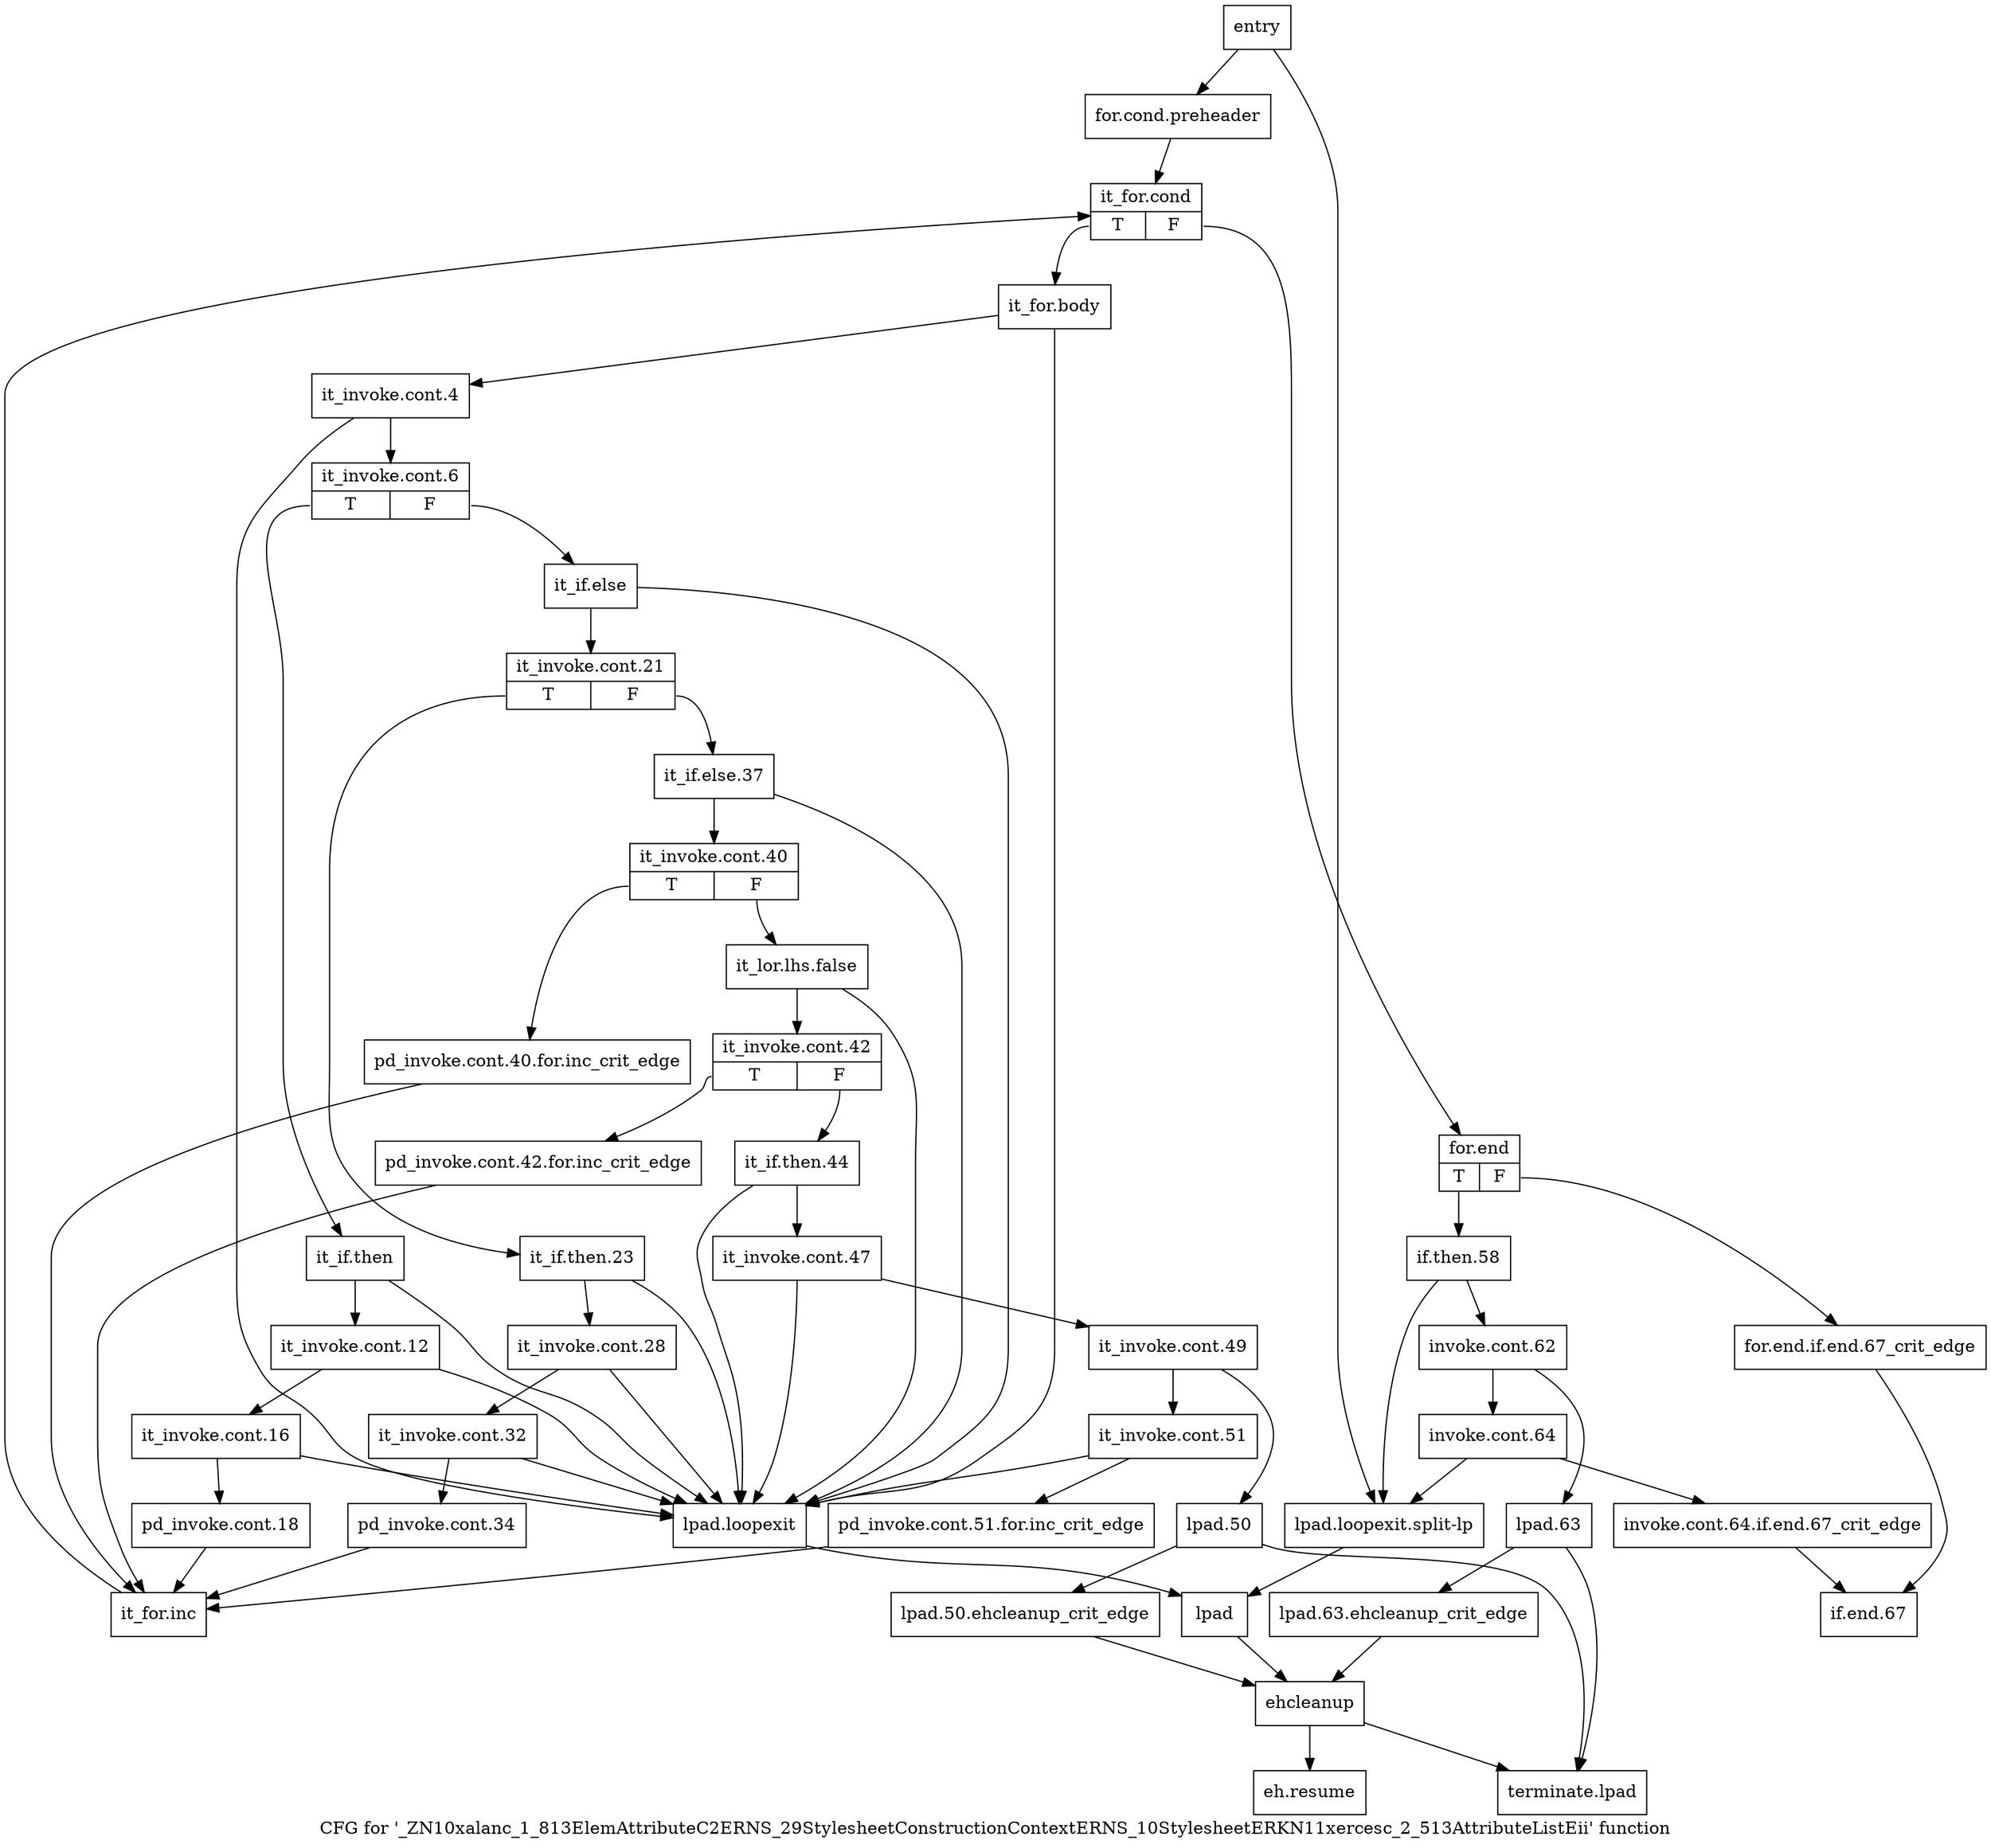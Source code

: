 digraph "CFG for '_ZN10xalanc_1_813ElemAttributeC2ERNS_29StylesheetConstructionContextERNS_10StylesheetERKN11xercesc_2_513AttributeListEii' function" {
	label="CFG for '_ZN10xalanc_1_813ElemAttributeC2ERNS_29StylesheetConstructionContextERNS_10StylesheetERKN11xercesc_2_513AttributeListEii' function";

	Node0x7085d70 [shape=record,label="{entry}"];
	Node0x7085d70 -> Node0x7085dc0;
	Node0x7085d70 -> Node0x70860e0;
	Node0x7085dc0 [shape=record,label="{for.cond.preheader}"];
	Node0x7085dc0 -> Node0x7085e10;
	Node0x7085e10 [shape=record,label="{it_for.cond|{<s0>T|<s1>F}}"];
	Node0x7085e10:s0 -> Node0x7085e60;
	Node0x7085e10:s1 -> Node0x70867c0;
	Node0x7085e60 [shape=record,label="{it_for.body}"];
	Node0x7085e60 -> Node0x7085eb0;
	Node0x7085e60 -> Node0x7086090;
	Node0x7085eb0 [shape=record,label="{it_invoke.cont.4}"];
	Node0x7085eb0 -> Node0x7085f00;
	Node0x7085eb0 -> Node0x7086090;
	Node0x7085f00 [shape=record,label="{it_invoke.cont.6|{<s0>T|<s1>F}}"];
	Node0x7085f00:s0 -> Node0x7085f50;
	Node0x7085f00:s1 -> Node0x7086180;
	Node0x7085f50 [shape=record,label="{it_if.then}"];
	Node0x7085f50 -> Node0x7085fa0;
	Node0x7085f50 -> Node0x7086090;
	Node0x7085fa0 [shape=record,label="{it_invoke.cont.12}"];
	Node0x7085fa0 -> Node0x7085ff0;
	Node0x7085fa0 -> Node0x7086090;
	Node0x7085ff0 [shape=record,label="{it_invoke.cont.16}"];
	Node0x7085ff0 -> Node0x7086040;
	Node0x7085ff0 -> Node0x7086090;
	Node0x7086040 [shape=record,label="{pd_invoke.cont.18}"];
	Node0x7086040 -> Node0x7086770;
	Node0x7086090 [shape=record,label="{lpad.loopexit}"];
	Node0x7086090 -> Node0x7086130;
	Node0x70860e0 [shape=record,label="{lpad.loopexit.split-lp}"];
	Node0x70860e0 -> Node0x7086130;
	Node0x7086130 [shape=record,label="{lpad}"];
	Node0x7086130 -> Node0x7086a90;
	Node0x7086180 [shape=record,label="{it_if.else}"];
	Node0x7086180 -> Node0x70861d0;
	Node0x7086180 -> Node0x7086090;
	Node0x70861d0 [shape=record,label="{it_invoke.cont.21|{<s0>T|<s1>F}}"];
	Node0x70861d0:s0 -> Node0x7086220;
	Node0x70861d0:s1 -> Node0x7086360;
	Node0x7086220 [shape=record,label="{it_if.then.23}"];
	Node0x7086220 -> Node0x7086270;
	Node0x7086220 -> Node0x7086090;
	Node0x7086270 [shape=record,label="{it_invoke.cont.28}"];
	Node0x7086270 -> Node0x70862c0;
	Node0x7086270 -> Node0x7086090;
	Node0x70862c0 [shape=record,label="{it_invoke.cont.32}"];
	Node0x70862c0 -> Node0x7086310;
	Node0x70862c0 -> Node0x7086090;
	Node0x7086310 [shape=record,label="{pd_invoke.cont.34}"];
	Node0x7086310 -> Node0x7086770;
	Node0x7086360 [shape=record,label="{it_if.else.37}"];
	Node0x7086360 -> Node0x70863b0;
	Node0x7086360 -> Node0x7086090;
	Node0x70863b0 [shape=record,label="{it_invoke.cont.40|{<s0>T|<s1>F}}"];
	Node0x70863b0:s0 -> Node0x7086400;
	Node0x70863b0:s1 -> Node0x7086450;
	Node0x7086400 [shape=record,label="{pd_invoke.cont.40.for.inc_crit_edge}"];
	Node0x7086400 -> Node0x7086770;
	Node0x7086450 [shape=record,label="{it_lor.lhs.false}"];
	Node0x7086450 -> Node0x70864a0;
	Node0x7086450 -> Node0x7086090;
	Node0x70864a0 [shape=record,label="{it_invoke.cont.42|{<s0>T|<s1>F}}"];
	Node0x70864a0:s0 -> Node0x70864f0;
	Node0x70864a0:s1 -> Node0x7086540;
	Node0x70864f0 [shape=record,label="{pd_invoke.cont.42.for.inc_crit_edge}"];
	Node0x70864f0 -> Node0x7086770;
	Node0x7086540 [shape=record,label="{it_if.then.44}"];
	Node0x7086540 -> Node0x7086590;
	Node0x7086540 -> Node0x7086090;
	Node0x7086590 [shape=record,label="{it_invoke.cont.47}"];
	Node0x7086590 -> Node0x70865e0;
	Node0x7086590 -> Node0x7086090;
	Node0x70865e0 [shape=record,label="{it_invoke.cont.49}"];
	Node0x70865e0 -> Node0x7086630;
	Node0x70865e0 -> Node0x70866d0;
	Node0x7086630 [shape=record,label="{it_invoke.cont.51}"];
	Node0x7086630 -> Node0x7086680;
	Node0x7086630 -> Node0x7086090;
	Node0x7086680 [shape=record,label="{pd_invoke.cont.51.for.inc_crit_edge}"];
	Node0x7086680 -> Node0x7086770;
	Node0x70866d0 [shape=record,label="{lpad.50}"];
	Node0x70866d0 -> Node0x7086720;
	Node0x70866d0 -> Node0x7086b30;
	Node0x7086720 [shape=record,label="{lpad.50.ehcleanup_crit_edge}"];
	Node0x7086720 -> Node0x7086a90;
	Node0x7086770 [shape=record,label="{it_for.inc}"];
	Node0x7086770 -> Node0x7085e10;
	Node0x70867c0 [shape=record,label="{for.end|{<s0>T|<s1>F}}"];
	Node0x70867c0:s0 -> Node0x7086860;
	Node0x70867c0:s1 -> Node0x7086810;
	Node0x7086810 [shape=record,label="{for.end.if.end.67_crit_edge}"];
	Node0x7086810 -> Node0x7086a40;
	Node0x7086860 [shape=record,label="{if.then.58}"];
	Node0x7086860 -> Node0x70868b0;
	Node0x7086860 -> Node0x70860e0;
	Node0x70868b0 [shape=record,label="{invoke.cont.62}"];
	Node0x70868b0 -> Node0x7086900;
	Node0x70868b0 -> Node0x70869a0;
	Node0x7086900 [shape=record,label="{invoke.cont.64}"];
	Node0x7086900 -> Node0x7086950;
	Node0x7086900 -> Node0x70860e0;
	Node0x7086950 [shape=record,label="{invoke.cont.64.if.end.67_crit_edge}"];
	Node0x7086950 -> Node0x7086a40;
	Node0x70869a0 [shape=record,label="{lpad.63}"];
	Node0x70869a0 -> Node0x70869f0;
	Node0x70869a0 -> Node0x7086b30;
	Node0x70869f0 [shape=record,label="{lpad.63.ehcleanup_crit_edge}"];
	Node0x70869f0 -> Node0x7086a90;
	Node0x7086a40 [shape=record,label="{if.end.67}"];
	Node0x7086a90 [shape=record,label="{ehcleanup}"];
	Node0x7086a90 -> Node0x7086ae0;
	Node0x7086a90 -> Node0x7086b30;
	Node0x7086ae0 [shape=record,label="{eh.resume}"];
	Node0x7086b30 [shape=record,label="{terminate.lpad}"];
}
